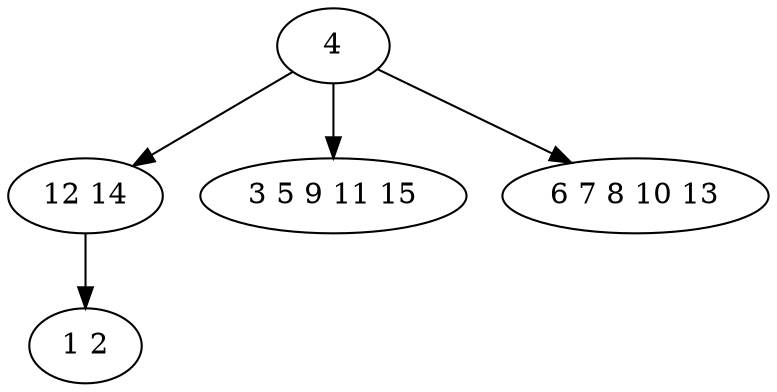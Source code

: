 digraph true_tree {
	"0" -> "1"
	"0" -> "2"
	"0" -> "3"
	"1" -> "4"
	"0" [label="4"];
	"1" [label="12 14"];
	"2" [label="3 5 9 11 15"];
	"3" [label="6 7 8 10 13"];
	"4" [label="1 2"];
}
